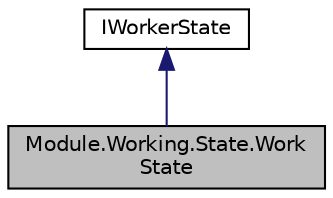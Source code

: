 digraph "Module.Working.State.WorkState"
{
 // LATEX_PDF_SIZE
  edge [fontname="Helvetica",fontsize="10",labelfontname="Helvetica",labelfontsize="10"];
  node [fontname="Helvetica",fontsize="10",shape=record];
  Node1 [label="Module.Working.State.Work\lState",height=0.2,width=0.4,color="black", fillcolor="grey75", style="filled", fontcolor="black",tooltip=" "];
  Node2 -> Node1 [dir="back",color="midnightblue",fontsize="10",style="solid",fontname="Helvetica"];
  Node2 [label="IWorkerState",height=0.2,width=0.4,color="black", fillcolor="white", style="filled",URL="$interfaceModule_1_1Working_1_1State_1_1IWorkerState.html",tooltip=" "];
}
